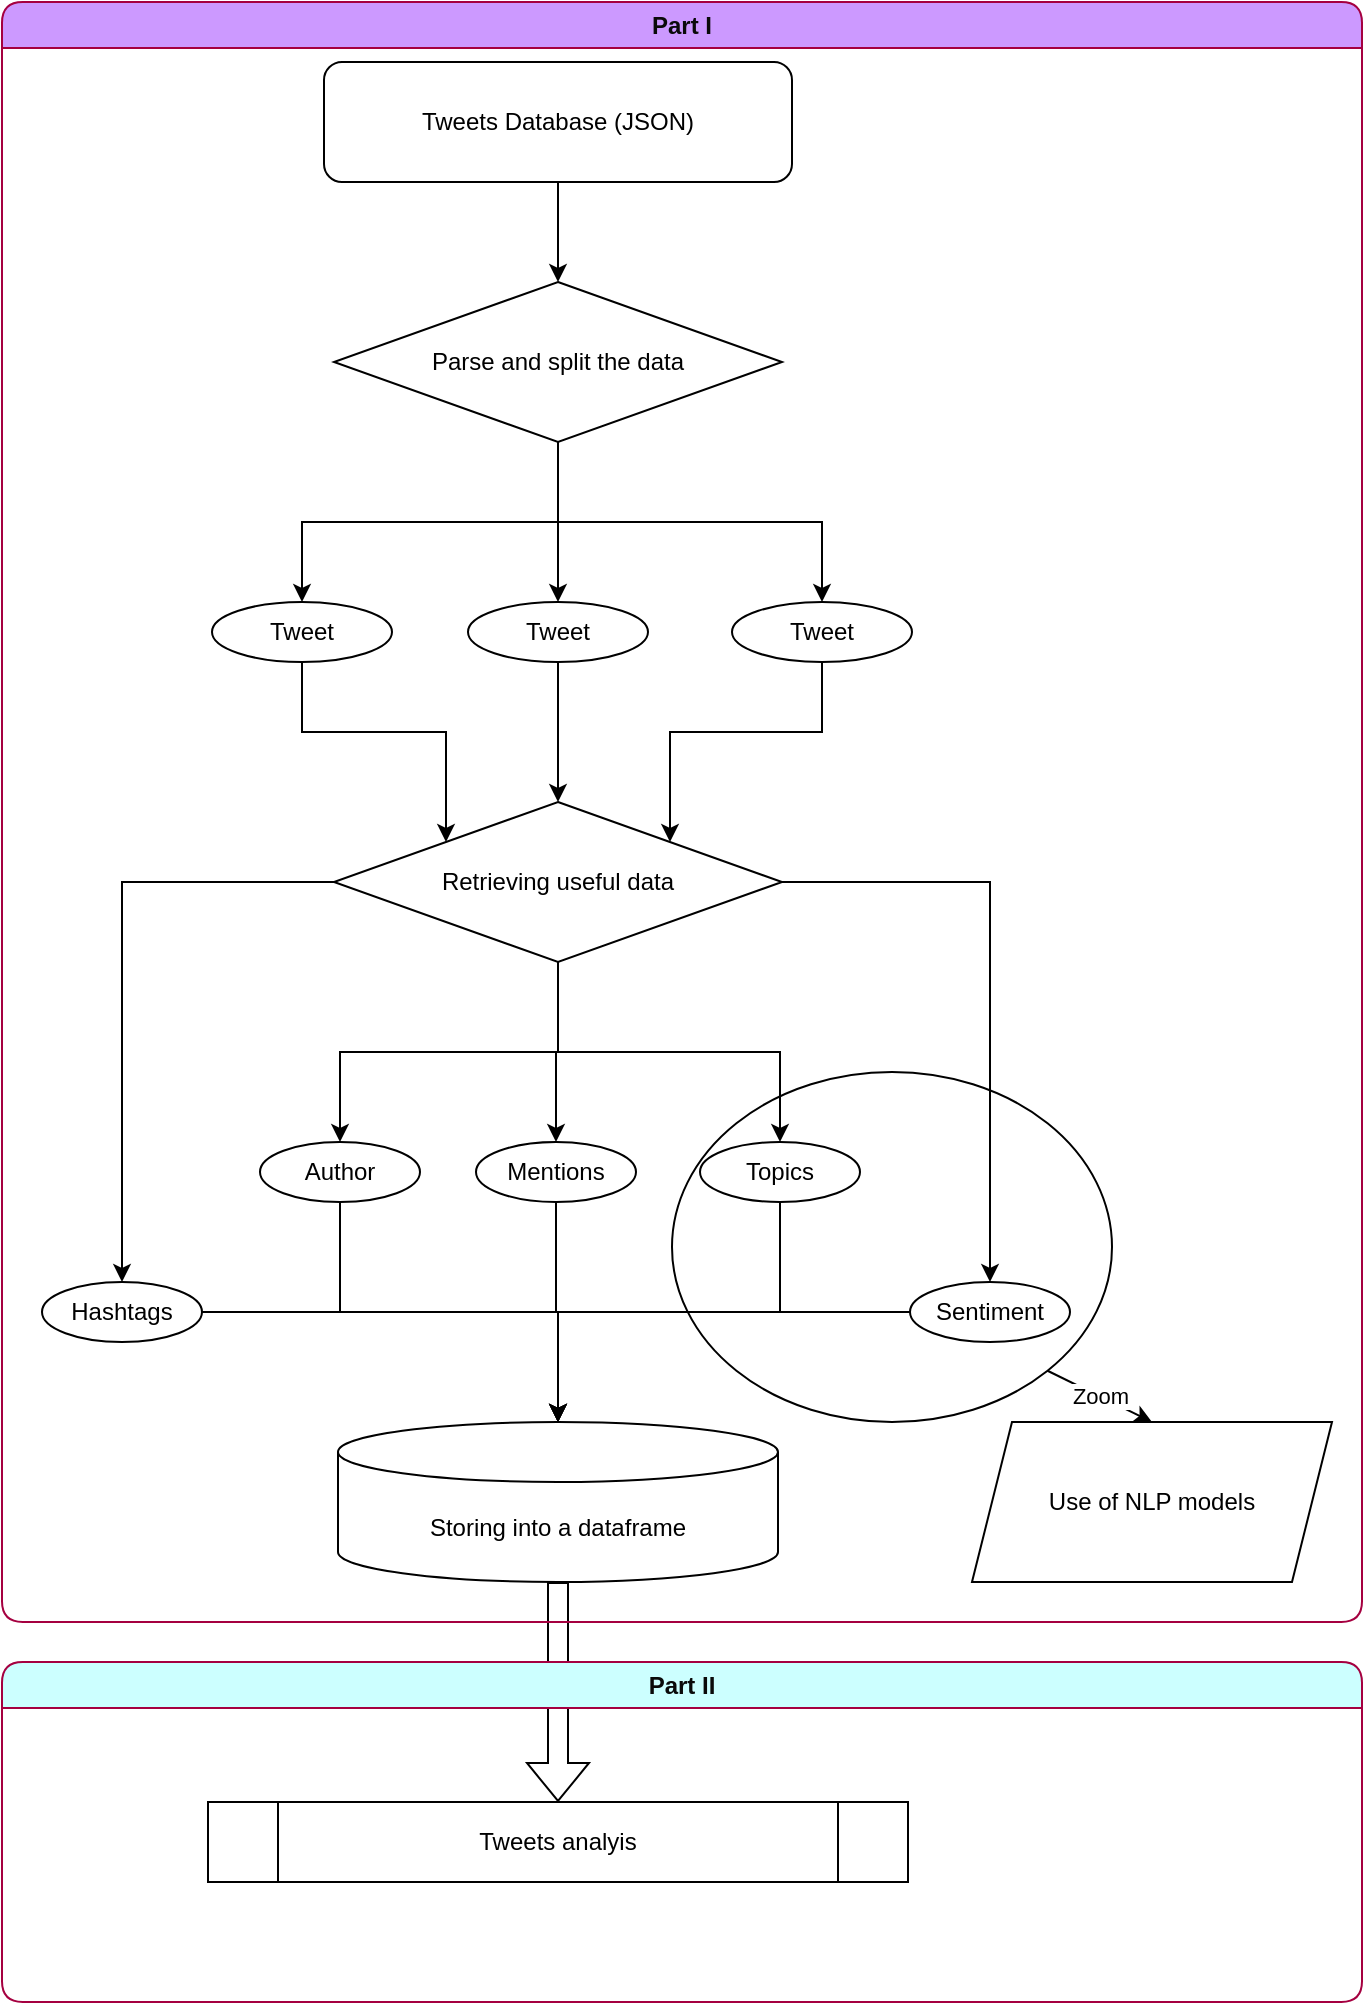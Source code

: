 <mxfile version="25.0.2">
  <diagram id="C5RBs43oDa-KdzZeNtuy" name="Page-1">
    <mxGraphModel dx="1098" dy="820" grid="1" gridSize="10" guides="1" tooltips="1" connect="1" arrows="1" fold="1" page="1" pageScale="1" pageWidth="827" pageHeight="1169" math="0" shadow="0">
      <root>
        <mxCell id="WIyWlLk6GJQsqaUBKTNV-0" />
        <mxCell id="WIyWlLk6GJQsqaUBKTNV-1" parent="WIyWlLk6GJQsqaUBKTNV-0" />
        <mxCell id="WIyWlLk6GJQsqaUBKTNV-2" value="" style="rounded=0;html=1;jettySize=auto;orthogonalLoop=1;fontSize=11;endArrow=block;endFill=0;endSize=8;strokeWidth=1;shadow=0;labelBackgroundColor=none;edgeStyle=orthogonalEdgeStyle;" parent="WIyWlLk6GJQsqaUBKTNV-1" edge="1">
          <mxGeometry relative="1" as="geometry">
            <mxPoint x="220" y="120" as="sourcePoint" />
          </mxGeometry>
        </mxCell>
        <mxCell id="WIyWlLk6GJQsqaUBKTNV-4" value="Yes" style="rounded=0;html=1;jettySize=auto;orthogonalLoop=1;fontSize=11;endArrow=block;endFill=0;endSize=8;strokeWidth=1;shadow=0;labelBackgroundColor=none;edgeStyle=orthogonalEdgeStyle;" parent="WIyWlLk6GJQsqaUBKTNV-1" edge="1">
          <mxGeometry y="20" relative="1" as="geometry">
            <mxPoint as="offset" />
            <mxPoint x="220" y="290" as="targetPoint" />
          </mxGeometry>
        </mxCell>
        <mxCell id="WIyWlLk6GJQsqaUBKTNV-5" value="No" style="edgeStyle=orthogonalEdgeStyle;rounded=0;html=1;jettySize=auto;orthogonalLoop=1;fontSize=11;endArrow=block;endFill=0;endSize=8;strokeWidth=1;shadow=0;labelBackgroundColor=none;" parent="WIyWlLk6GJQsqaUBKTNV-1" edge="1">
          <mxGeometry y="10" relative="1" as="geometry">
            <mxPoint as="offset" />
            <mxPoint x="270" y="210" as="sourcePoint" />
          </mxGeometry>
        </mxCell>
        <mxCell id="WIyWlLk6GJQsqaUBKTNV-8" value="No" style="rounded=0;html=1;jettySize=auto;orthogonalLoop=1;fontSize=11;endArrow=block;endFill=0;endSize=8;strokeWidth=1;shadow=0;labelBackgroundColor=none;edgeStyle=orthogonalEdgeStyle;" parent="WIyWlLk6GJQsqaUBKTNV-1" edge="1">
          <mxGeometry x="0.333" y="20" relative="1" as="geometry">
            <mxPoint as="offset" />
            <mxPoint x="220" y="430" as="targetPoint" />
          </mxGeometry>
        </mxCell>
        <mxCell id="WIyWlLk6GJQsqaUBKTNV-9" value="Yes" style="edgeStyle=orthogonalEdgeStyle;rounded=0;html=1;jettySize=auto;orthogonalLoop=1;fontSize=11;endArrow=block;endFill=0;endSize=8;strokeWidth=1;shadow=0;labelBackgroundColor=none;" parent="WIyWlLk6GJQsqaUBKTNV-1" edge="1">
          <mxGeometry y="10" relative="1" as="geometry">
            <mxPoint as="offset" />
            <mxPoint x="270" y="330" as="sourcePoint" />
          </mxGeometry>
        </mxCell>
        <mxCell id="x9c9kk4UkYuyg3JZt2lU-0" value="Storing into a dataframe" style="shape=cylinder3;whiteSpace=wrap;html=1;boundedLbl=1;backgroundOutline=1;size=15;" parent="WIyWlLk6GJQsqaUBKTNV-1" vertex="1">
          <mxGeometry x="298" y="710" width="220" height="80" as="geometry" />
        </mxCell>
        <mxCell id="x9c9kk4UkYuyg3JZt2lU-6" style="edgeStyle=orthogonalEdgeStyle;rounded=0;orthogonalLoop=1;jettySize=auto;html=1;entryX=0.5;entryY=0;entryDx=0;entryDy=0;" parent="WIyWlLk6GJQsqaUBKTNV-1" source="x9c9kk4UkYuyg3JZt2lU-1" target="x9c9kk4UkYuyg3JZt2lU-5" edge="1">
          <mxGeometry relative="1" as="geometry" />
        </mxCell>
        <mxCell id="x9c9kk4UkYuyg3JZt2lU-1" value="Tweets Database (JSON)" style="rounded=1;whiteSpace=wrap;html=1;" parent="WIyWlLk6GJQsqaUBKTNV-1" vertex="1">
          <mxGeometry x="291" y="30" width="234" height="60" as="geometry" />
        </mxCell>
        <mxCell id="x9c9kk4UkYuyg3JZt2lU-10" style="edgeStyle=orthogonalEdgeStyle;rounded=0;orthogonalLoop=1;jettySize=auto;html=1;entryX=0.5;entryY=0;entryDx=0;entryDy=0;" parent="WIyWlLk6GJQsqaUBKTNV-1" source="x9c9kk4UkYuyg3JZt2lU-5" target="x9c9kk4UkYuyg3JZt2lU-7" edge="1">
          <mxGeometry relative="1" as="geometry" />
        </mxCell>
        <mxCell id="x9c9kk4UkYuyg3JZt2lU-11" style="edgeStyle=orthogonalEdgeStyle;rounded=0;orthogonalLoop=1;jettySize=auto;html=1;entryX=0.5;entryY=0;entryDx=0;entryDy=0;" parent="WIyWlLk6GJQsqaUBKTNV-1" source="x9c9kk4UkYuyg3JZt2lU-5" target="x9c9kk4UkYuyg3JZt2lU-8" edge="1">
          <mxGeometry relative="1" as="geometry" />
        </mxCell>
        <mxCell id="x9c9kk4UkYuyg3JZt2lU-12" style="edgeStyle=orthogonalEdgeStyle;rounded=0;orthogonalLoop=1;jettySize=auto;html=1;entryX=0.5;entryY=0;entryDx=0;entryDy=0;" parent="WIyWlLk6GJQsqaUBKTNV-1" source="x9c9kk4UkYuyg3JZt2lU-5" target="x9c9kk4UkYuyg3JZt2lU-9" edge="1">
          <mxGeometry relative="1" as="geometry" />
        </mxCell>
        <mxCell id="x9c9kk4UkYuyg3JZt2lU-5" value="Parse&amp;nbsp;&lt;span style=&quot;background-color: initial;&quot;&gt;and split the data&lt;/span&gt;" style="rhombus;whiteSpace=wrap;html=1;" parent="WIyWlLk6GJQsqaUBKTNV-1" vertex="1">
          <mxGeometry x="296" y="140" width="224" height="80" as="geometry" />
        </mxCell>
        <mxCell id="x9c9kk4UkYuyg3JZt2lU-17" style="edgeStyle=orthogonalEdgeStyle;rounded=0;orthogonalLoop=1;jettySize=auto;html=1;entryX=0;entryY=0;entryDx=0;entryDy=0;" parent="WIyWlLk6GJQsqaUBKTNV-1" source="x9c9kk4UkYuyg3JZt2lU-7" target="x9c9kk4UkYuyg3JZt2lU-14" edge="1">
          <mxGeometry relative="1" as="geometry" />
        </mxCell>
        <mxCell id="x9c9kk4UkYuyg3JZt2lU-7" value="Tweet" style="ellipse;whiteSpace=wrap;html=1;" parent="WIyWlLk6GJQsqaUBKTNV-1" vertex="1">
          <mxGeometry x="235" y="300" width="90" height="30" as="geometry" />
        </mxCell>
        <mxCell id="x9c9kk4UkYuyg3JZt2lU-15" style="edgeStyle=orthogonalEdgeStyle;rounded=0;orthogonalLoop=1;jettySize=auto;html=1;entryX=0.5;entryY=0;entryDx=0;entryDy=0;" parent="WIyWlLk6GJQsqaUBKTNV-1" source="x9c9kk4UkYuyg3JZt2lU-8" target="x9c9kk4UkYuyg3JZt2lU-14" edge="1">
          <mxGeometry relative="1" as="geometry" />
        </mxCell>
        <mxCell id="x9c9kk4UkYuyg3JZt2lU-8" value="Tweet" style="ellipse;whiteSpace=wrap;html=1;" parent="WIyWlLk6GJQsqaUBKTNV-1" vertex="1">
          <mxGeometry x="363" y="300" width="90" height="30" as="geometry" />
        </mxCell>
        <mxCell id="x9c9kk4UkYuyg3JZt2lU-16" style="edgeStyle=orthogonalEdgeStyle;rounded=0;orthogonalLoop=1;jettySize=auto;html=1;entryX=1;entryY=0;entryDx=0;entryDy=0;" parent="WIyWlLk6GJQsqaUBKTNV-1" source="x9c9kk4UkYuyg3JZt2lU-9" target="x9c9kk4UkYuyg3JZt2lU-14" edge="1">
          <mxGeometry relative="1" as="geometry" />
        </mxCell>
        <mxCell id="x9c9kk4UkYuyg3JZt2lU-9" value="Tweet" style="ellipse;whiteSpace=wrap;html=1;" parent="WIyWlLk6GJQsqaUBKTNV-1" vertex="1">
          <mxGeometry x="495" y="300" width="90" height="30" as="geometry" />
        </mxCell>
        <mxCell id="x9c9kk4UkYuyg3JZt2lU-24" style="edgeStyle=orthogonalEdgeStyle;rounded=0;orthogonalLoop=1;jettySize=auto;html=1;entryX=0.5;entryY=0;entryDx=0;entryDy=0;" parent="WIyWlLk6GJQsqaUBKTNV-1" source="x9c9kk4UkYuyg3JZt2lU-14" target="x9c9kk4UkYuyg3JZt2lU-19" edge="1">
          <mxGeometry relative="1" as="geometry" />
        </mxCell>
        <mxCell id="x9c9kk4UkYuyg3JZt2lU-25" style="edgeStyle=orthogonalEdgeStyle;rounded=0;orthogonalLoop=1;jettySize=auto;html=1;entryX=0.5;entryY=0;entryDx=0;entryDy=0;" parent="WIyWlLk6GJQsqaUBKTNV-1" source="x9c9kk4UkYuyg3JZt2lU-14" target="x9c9kk4UkYuyg3JZt2lU-20" edge="1">
          <mxGeometry relative="1" as="geometry" />
        </mxCell>
        <mxCell id="x9c9kk4UkYuyg3JZt2lU-26" style="edgeStyle=orthogonalEdgeStyle;rounded=0;orthogonalLoop=1;jettySize=auto;html=1;entryX=0.5;entryY=0;entryDx=0;entryDy=0;" parent="WIyWlLk6GJQsqaUBKTNV-1" source="x9c9kk4UkYuyg3JZt2lU-14" target="x9c9kk4UkYuyg3JZt2lU-21" edge="1">
          <mxGeometry relative="1" as="geometry" />
        </mxCell>
        <mxCell id="x9c9kk4UkYuyg3JZt2lU-27" style="edgeStyle=orthogonalEdgeStyle;rounded=0;orthogonalLoop=1;jettySize=auto;html=1;entryX=0.5;entryY=0;entryDx=0;entryDy=0;" parent="WIyWlLk6GJQsqaUBKTNV-1" source="x9c9kk4UkYuyg3JZt2lU-14" target="x9c9kk4UkYuyg3JZt2lU-22" edge="1">
          <mxGeometry relative="1" as="geometry" />
        </mxCell>
        <mxCell id="x9c9kk4UkYuyg3JZt2lU-28" style="edgeStyle=orthogonalEdgeStyle;rounded=0;orthogonalLoop=1;jettySize=auto;html=1;entryX=0.5;entryY=0;entryDx=0;entryDy=0;" parent="WIyWlLk6GJQsqaUBKTNV-1" source="x9c9kk4UkYuyg3JZt2lU-14" target="x9c9kk4UkYuyg3JZt2lU-23" edge="1">
          <mxGeometry relative="1" as="geometry" />
        </mxCell>
        <mxCell id="x9c9kk4UkYuyg3JZt2lU-14" value="Retrieving useful data" style="rhombus;whiteSpace=wrap;html=1;" parent="WIyWlLk6GJQsqaUBKTNV-1" vertex="1">
          <mxGeometry x="296" y="400" width="224" height="80" as="geometry" />
        </mxCell>
        <mxCell id="x9c9kk4UkYuyg3JZt2lU-35" style="edgeStyle=orthogonalEdgeStyle;rounded=0;orthogonalLoop=1;jettySize=auto;html=1;" parent="WIyWlLk6GJQsqaUBKTNV-1" source="x9c9kk4UkYuyg3JZt2lU-19" target="x9c9kk4UkYuyg3JZt2lU-0" edge="1">
          <mxGeometry relative="1" as="geometry" />
        </mxCell>
        <mxCell id="x9c9kk4UkYuyg3JZt2lU-19" value="Hashtags" style="ellipse;whiteSpace=wrap;html=1;" parent="WIyWlLk6GJQsqaUBKTNV-1" vertex="1">
          <mxGeometry x="150" y="640" width="80" height="30" as="geometry" />
        </mxCell>
        <mxCell id="x9c9kk4UkYuyg3JZt2lU-20" value="Author" style="ellipse;whiteSpace=wrap;html=1;" parent="WIyWlLk6GJQsqaUBKTNV-1" vertex="1">
          <mxGeometry x="259" y="570" width="80" height="30" as="geometry" />
        </mxCell>
        <mxCell id="x9c9kk4UkYuyg3JZt2lU-31" style="edgeStyle=orthogonalEdgeStyle;rounded=0;orthogonalLoop=1;jettySize=auto;html=1;" parent="WIyWlLk6GJQsqaUBKTNV-1" source="x9c9kk4UkYuyg3JZt2lU-21" target="x9c9kk4UkYuyg3JZt2lU-0" edge="1">
          <mxGeometry relative="1" as="geometry" />
        </mxCell>
        <mxCell id="x9c9kk4UkYuyg3JZt2lU-21" value="Mentions" style="ellipse;whiteSpace=wrap;html=1;" parent="WIyWlLk6GJQsqaUBKTNV-1" vertex="1">
          <mxGeometry x="367" y="570" width="80" height="30" as="geometry" />
        </mxCell>
        <mxCell id="x9c9kk4UkYuyg3JZt2lU-22" value="Topics&lt;span style=&quot;color: rgba(0, 0, 0, 0); font-family: monospace; font-size: 0px; text-align: start; text-wrap: nowrap;&quot;&gt;%3CmxGraphModel%3E%3Croot%3E%3CmxCell%20id%3D%220%22%2F%3E%3CmxCell%20id%3D%221%22%20parent%3D%220%22%2F%3E%3CmxCell%20id%3D%222%22%20value%3D%22Mentions%22%20style%3D%22ellipse%3BwhiteSpace%3Dwrap%3Bhtml%3D1%3B%22%20vertex%3D%221%22%20parent%3D%221%22%3E%3CmxGeometry%20x%3D%22378%22%20y%3D%22540%22%20width%3D%2280%22%20height%3D%2230%22%20as%3D%22geometry%22%2F%3E%3C%2FmxCell%3E%3C%2Froot%3E%3C%2FmxGraphModel%3E&lt;/span&gt;" style="ellipse;whiteSpace=wrap;html=1;" parent="WIyWlLk6GJQsqaUBKTNV-1" vertex="1">
          <mxGeometry x="479" y="570" width="80" height="30" as="geometry" />
        </mxCell>
        <mxCell id="x9c9kk4UkYuyg3JZt2lU-23" value="Sentiment" style="ellipse;whiteSpace=wrap;html=1;" parent="WIyWlLk6GJQsqaUBKTNV-1" vertex="1">
          <mxGeometry x="584" y="640" width="80" height="30" as="geometry" />
        </mxCell>
        <mxCell id="x9c9kk4UkYuyg3JZt2lU-32" style="edgeStyle=orthogonalEdgeStyle;rounded=0;orthogonalLoop=1;jettySize=auto;html=1;entryX=0.5;entryY=0;entryDx=0;entryDy=0;entryPerimeter=0;" parent="WIyWlLk6GJQsqaUBKTNV-1" source="x9c9kk4UkYuyg3JZt2lU-20" target="x9c9kk4UkYuyg3JZt2lU-0" edge="1">
          <mxGeometry relative="1" as="geometry" />
        </mxCell>
        <mxCell id="x9c9kk4UkYuyg3JZt2lU-33" style="edgeStyle=orthogonalEdgeStyle;rounded=0;orthogonalLoop=1;jettySize=auto;html=1;entryX=0.5;entryY=0;entryDx=0;entryDy=0;entryPerimeter=0;" parent="WIyWlLk6GJQsqaUBKTNV-1" source="x9c9kk4UkYuyg3JZt2lU-22" target="x9c9kk4UkYuyg3JZt2lU-0" edge="1">
          <mxGeometry relative="1" as="geometry" />
        </mxCell>
        <mxCell id="x9c9kk4UkYuyg3JZt2lU-36" style="edgeStyle=orthogonalEdgeStyle;rounded=0;orthogonalLoop=1;jettySize=auto;html=1;entryX=0.5;entryY=0;entryDx=0;entryDy=0;entryPerimeter=0;" parent="WIyWlLk6GJQsqaUBKTNV-1" source="x9c9kk4UkYuyg3JZt2lU-23" target="x9c9kk4UkYuyg3JZt2lU-0" edge="1">
          <mxGeometry relative="1" as="geometry" />
        </mxCell>
        <mxCell id="x9c9kk4UkYuyg3JZt2lU-37" value="" style="shape=flexArrow;endArrow=classic;html=1;rounded=0;exitX=0.5;exitY=1;exitDx=0;exitDy=0;exitPerimeter=0;entryX=0.5;entryY=0;entryDx=0;entryDy=0;" parent="WIyWlLk6GJQsqaUBKTNV-1" source="x9c9kk4UkYuyg3JZt2lU-0" target="x9c9kk4UkYuyg3JZt2lU-38" edge="1">
          <mxGeometry width="50" height="50" relative="1" as="geometry">
            <mxPoint x="475" y="980" as="sourcePoint" />
            <mxPoint x="408" y="950" as="targetPoint" />
          </mxGeometry>
        </mxCell>
        <mxCell id="x9c9kk4UkYuyg3JZt2lU-38" value="Tweets analyis" style="shape=process;whiteSpace=wrap;html=1;backgroundOutline=1;" parent="WIyWlLk6GJQsqaUBKTNV-1" vertex="1">
          <mxGeometry x="233" y="900" width="350" height="40" as="geometry" />
        </mxCell>
        <mxCell id="x9c9kk4UkYuyg3JZt2lU-39" value="" style="ellipse;whiteSpace=wrap;html=1;fillColor=none;" parent="WIyWlLk6GJQsqaUBKTNV-1" vertex="1">
          <mxGeometry x="465" y="535" width="220" height="175" as="geometry" />
        </mxCell>
        <mxCell id="x9c9kk4UkYuyg3JZt2lU-40" value="Use of NLP models" style="shape=parallelogram;perimeter=parallelogramPerimeter;whiteSpace=wrap;html=1;fixedSize=1;" parent="WIyWlLk6GJQsqaUBKTNV-1" vertex="1">
          <mxGeometry x="615" y="710" width="180" height="80" as="geometry" />
        </mxCell>
        <mxCell id="x9c9kk4UkYuyg3JZt2lU-41" value="" style="endArrow=classic;html=1;rounded=0;exitX=1;exitY=1;exitDx=0;exitDy=0;entryX=0.5;entryY=0;entryDx=0;entryDy=0;" parent="WIyWlLk6GJQsqaUBKTNV-1" source="x9c9kk4UkYuyg3JZt2lU-39" target="x9c9kk4UkYuyg3JZt2lU-40" edge="1">
          <mxGeometry relative="1" as="geometry">
            <mxPoint x="635" y="730" as="sourcePoint" />
            <mxPoint x="735" y="730" as="targetPoint" />
          </mxGeometry>
        </mxCell>
        <mxCell id="x9c9kk4UkYuyg3JZt2lU-42" value="Zoom" style="edgeLabel;resizable=0;html=1;;align=center;verticalAlign=middle;" parent="x9c9kk4UkYuyg3JZt2lU-41" connectable="0" vertex="1">
          <mxGeometry relative="1" as="geometry" />
        </mxCell>
        <mxCell id="4UXXJWbDg7sgwGgTlqm_-0" value="&lt;font color=&quot;#0a0a0a&quot;&gt;Part I&lt;/font&gt;" style="swimlane;whiteSpace=wrap;html=1;swimlaneFillColor=none;fillColor=#CC99FF;fontColor=#ffffff;strokeColor=#A50040;rounded=1;glass=0;" vertex="1" parent="WIyWlLk6GJQsqaUBKTNV-1">
          <mxGeometry x="130" width="680" height="810" as="geometry" />
        </mxCell>
        <mxCell id="4UXXJWbDg7sgwGgTlqm_-1" value="&lt;font color=&quot;#0a0a0a&quot;&gt;Part II&lt;/font&gt;" style="swimlane;whiteSpace=wrap;html=1;swimlaneFillColor=none;fillColor=#CCFFFF;fontColor=#ffffff;strokeColor=#A50040;rounded=1;glass=0;" vertex="1" parent="WIyWlLk6GJQsqaUBKTNV-1">
          <mxGeometry x="130" y="830" width="680" height="170" as="geometry" />
        </mxCell>
      </root>
    </mxGraphModel>
  </diagram>
</mxfile>
